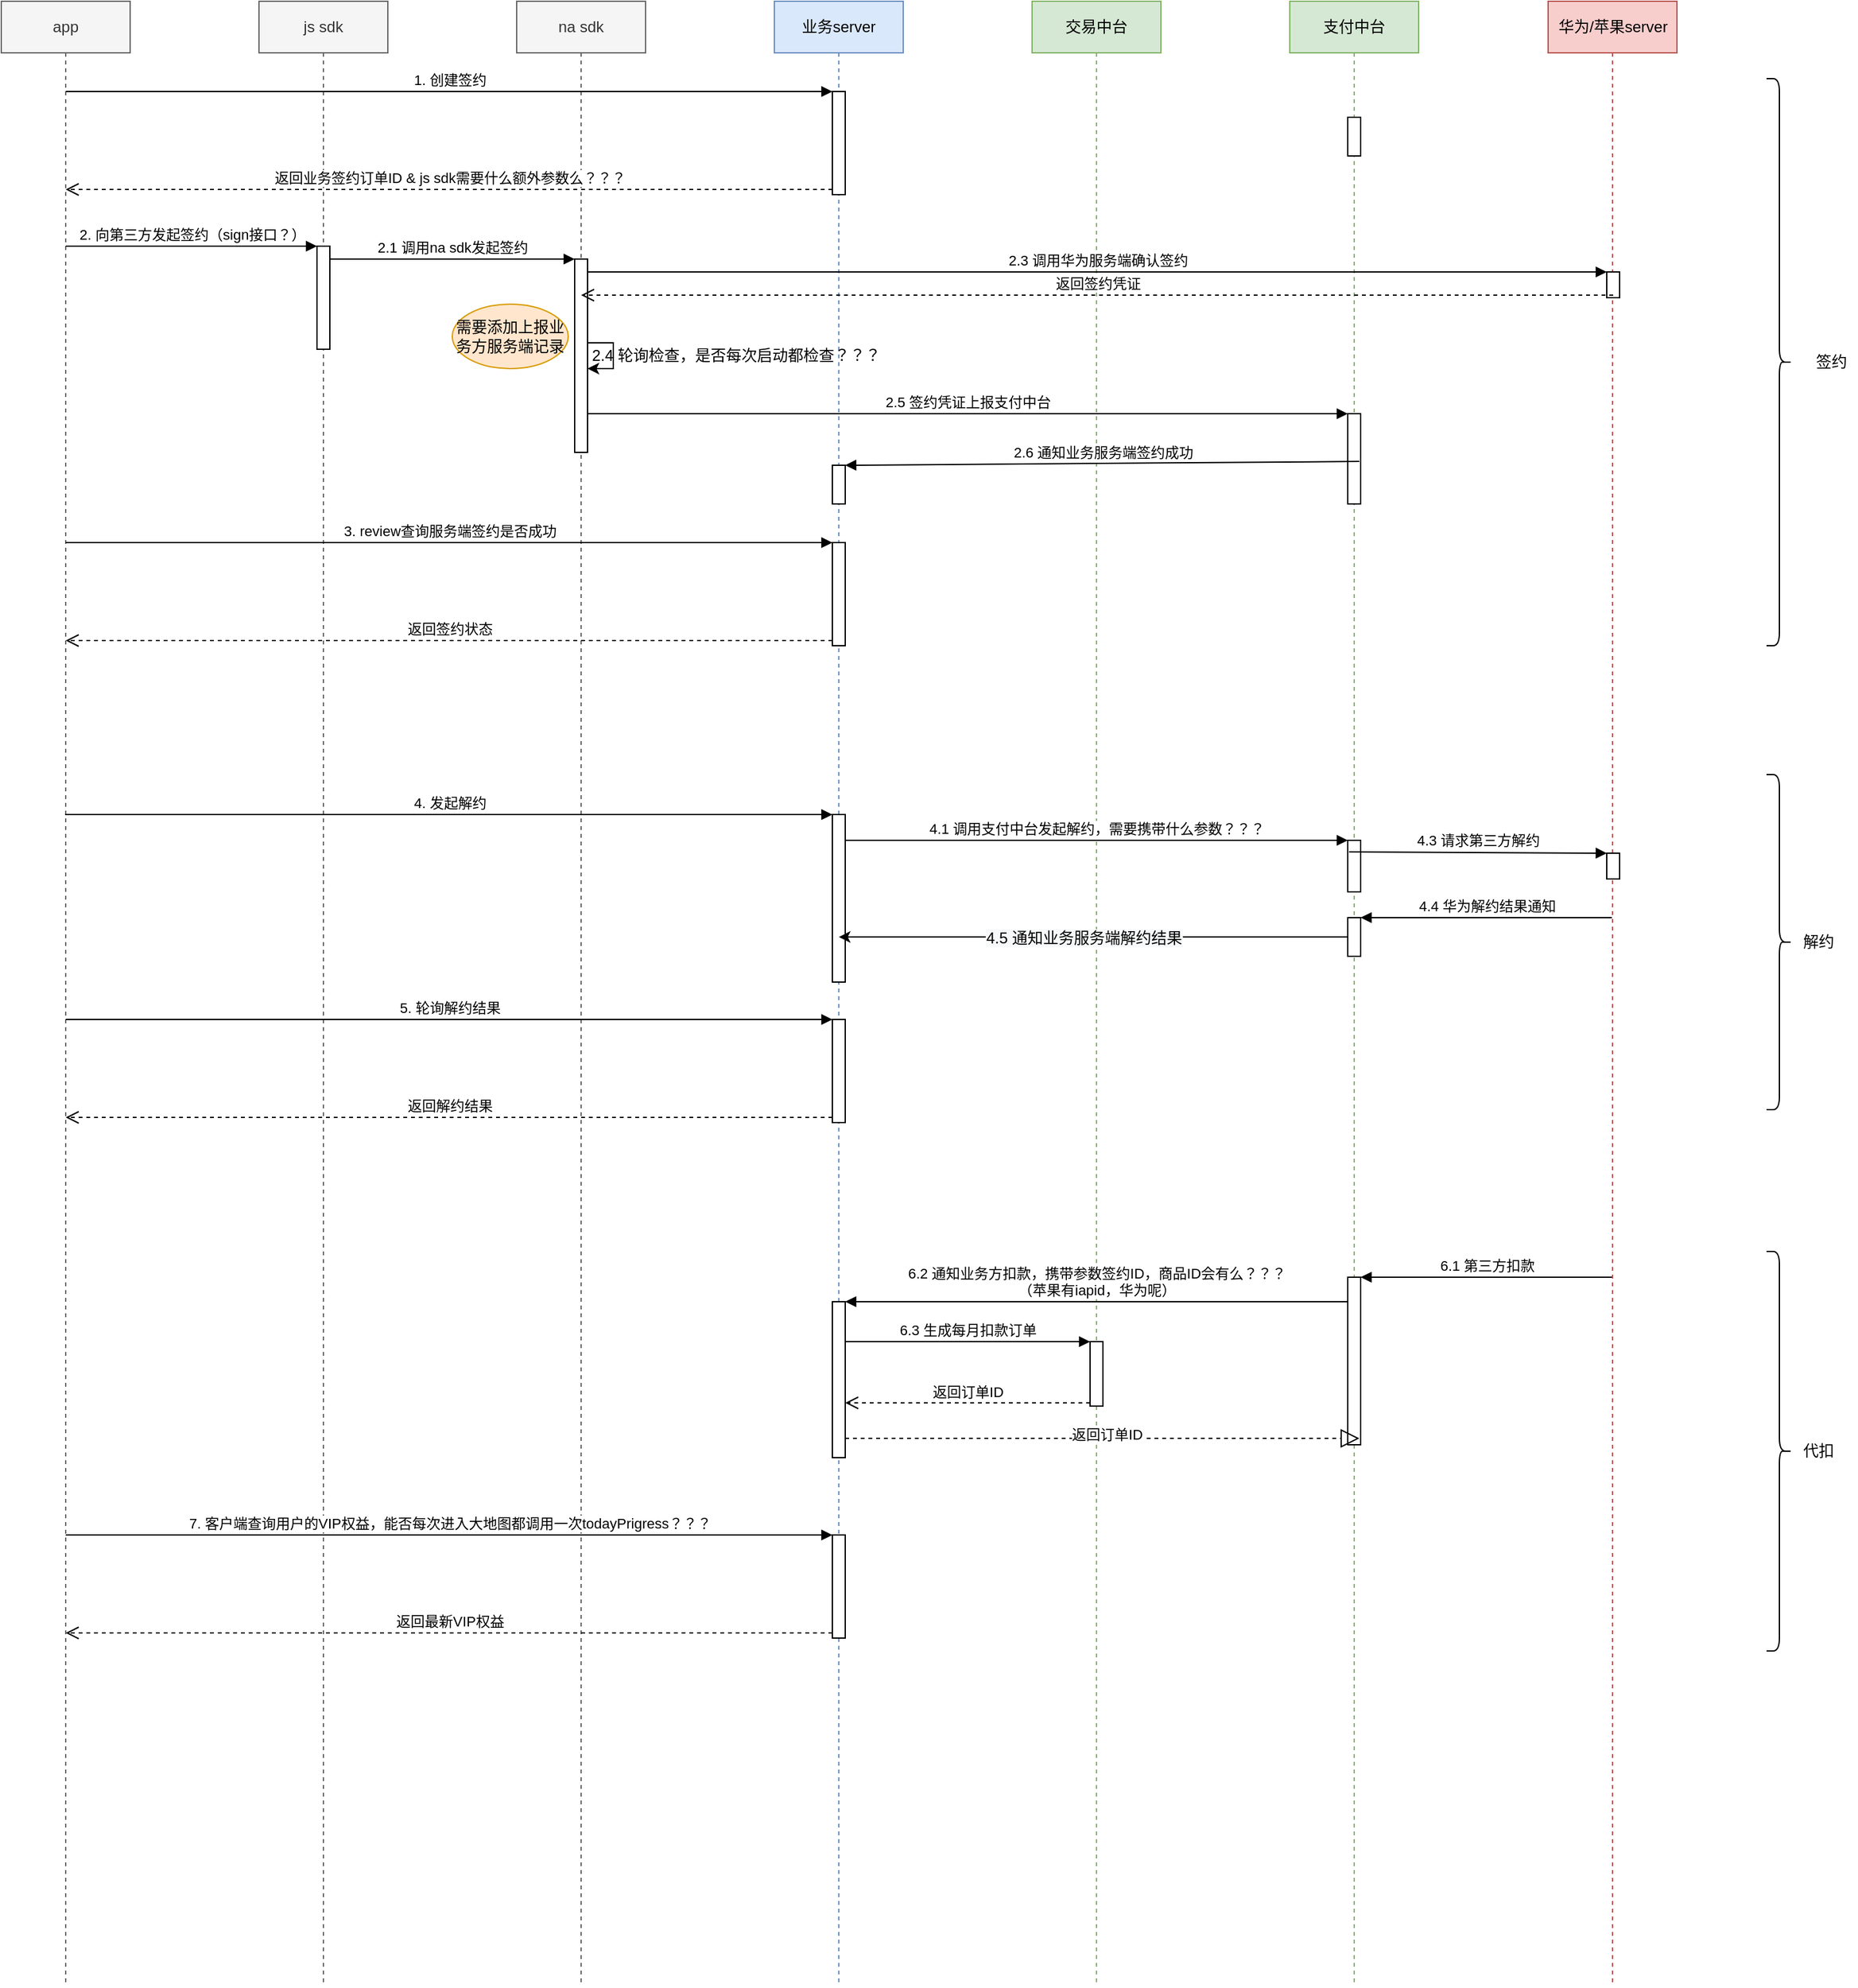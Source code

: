 <mxfile version="15.1.4" type="github">
  <diagram id="bgzZZHYhQTPhg7QTGfTD" name="Page-1">
    <mxGraphModel dx="1298" dy="840" grid="1" gridSize="10" guides="1" tooltips="1" connect="1" arrows="1" fold="1" page="1" pageScale="1" pageWidth="827" pageHeight="1169" math="0" shadow="0">
      <root>
        <mxCell id="0" />
        <mxCell id="1" parent="0" />
        <mxCell id="oVRuIWFX0pX_K5AUofUP-2" value="app" style="shape=umlLifeline;perimeter=lifelinePerimeter;whiteSpace=wrap;html=1;container=1;collapsible=0;recursiveResize=0;outlineConnect=0;fillColor=#f5f5f5;strokeColor=#666666;fontColor=#333333;" parent="1" vertex="1">
          <mxGeometry x="40" y="100" width="100" height="1540" as="geometry" />
        </mxCell>
        <mxCell id="oVRuIWFX0pX_K5AUofUP-3" value="js sdk" style="shape=umlLifeline;perimeter=lifelinePerimeter;whiteSpace=wrap;html=1;container=1;collapsible=0;recursiveResize=0;outlineConnect=0;fillColor=#f5f5f5;strokeColor=#666666;fontColor=#333333;" parent="1" vertex="1">
          <mxGeometry x="240" y="100" width="100" height="1540" as="geometry" />
        </mxCell>
        <mxCell id="oVRuIWFX0pX_K5AUofUP-18" value="" style="html=1;points=[];perimeter=orthogonalPerimeter;" parent="oVRuIWFX0pX_K5AUofUP-3" vertex="1">
          <mxGeometry x="45" y="190" width="10" height="80" as="geometry" />
        </mxCell>
        <mxCell id="oVRuIWFX0pX_K5AUofUP-4" value="na sdk" style="shape=umlLifeline;perimeter=lifelinePerimeter;whiteSpace=wrap;html=1;container=1;collapsible=0;recursiveResize=0;outlineConnect=0;fillColor=#f5f5f5;strokeColor=#666666;fontColor=#333333;" parent="1" vertex="1">
          <mxGeometry x="440" y="100" width="100" height="1540" as="geometry" />
        </mxCell>
        <mxCell id="oVRuIWFX0pX_K5AUofUP-21" value="" style="html=1;points=[];perimeter=orthogonalPerimeter;" parent="oVRuIWFX0pX_K5AUofUP-4" vertex="1">
          <mxGeometry x="45" y="200" width="10" height="150" as="geometry" />
        </mxCell>
        <mxCell id="oVRuIWFX0pX_K5AUofUP-32" style="edgeStyle=orthogonalEdgeStyle;rounded=0;orthogonalLoop=1;jettySize=auto;html=1;elbow=vertical;" parent="oVRuIWFX0pX_K5AUofUP-4" source="oVRuIWFX0pX_K5AUofUP-21" target="oVRuIWFX0pX_K5AUofUP-21" edge="1">
          <mxGeometry relative="1" as="geometry" />
        </mxCell>
        <mxCell id="oVRuIWFX0pX_K5AUofUP-5" value="业务server" style="shape=umlLifeline;perimeter=lifelinePerimeter;whiteSpace=wrap;html=1;container=1;collapsible=0;recursiveResize=0;outlineConnect=0;fillColor=#dae8fc;strokeColor=#6c8ebf;" parent="1" vertex="1">
          <mxGeometry x="640" y="100" width="100" height="1540" as="geometry" />
        </mxCell>
        <mxCell id="oVRuIWFX0pX_K5AUofUP-41" value="" style="html=1;points=[];perimeter=orthogonalPerimeter;" parent="oVRuIWFX0pX_K5AUofUP-5" vertex="1">
          <mxGeometry x="45" y="360" width="10" height="30" as="geometry" />
        </mxCell>
        <mxCell id="oVRuIWFX0pX_K5AUofUP-44" value="" style="html=1;points=[];perimeter=orthogonalPerimeter;" parent="oVRuIWFX0pX_K5AUofUP-5" vertex="1">
          <mxGeometry x="45" y="420" width="10" height="80" as="geometry" />
        </mxCell>
        <mxCell id="oVRuIWFX0pX_K5AUofUP-47" value="" style="html=1;points=[];perimeter=orthogonalPerimeter;" parent="oVRuIWFX0pX_K5AUofUP-5" vertex="1">
          <mxGeometry x="45" y="631" width="10" height="130" as="geometry" />
        </mxCell>
        <mxCell id="oVRuIWFX0pX_K5AUofUP-63" value="" style="html=1;points=[];perimeter=orthogonalPerimeter;" parent="oVRuIWFX0pX_K5AUofUP-5" vertex="1">
          <mxGeometry x="45" y="790" width="10" height="80" as="geometry" />
        </mxCell>
        <mxCell id="oVRuIWFX0pX_K5AUofUP-72" value="" style="html=1;points=[];perimeter=orthogonalPerimeter;" parent="oVRuIWFX0pX_K5AUofUP-5" vertex="1">
          <mxGeometry x="45" y="1009" width="10" height="121" as="geometry" />
        </mxCell>
        <mxCell id="oVRuIWFX0pX_K5AUofUP-80" value="" style="html=1;points=[];perimeter=orthogonalPerimeter;" parent="oVRuIWFX0pX_K5AUofUP-5" vertex="1">
          <mxGeometry x="45" y="1190" width="10" height="80" as="geometry" />
        </mxCell>
        <mxCell id="oVRuIWFX0pX_K5AUofUP-6" value="交易中台" style="shape=umlLifeline;perimeter=lifelinePerimeter;whiteSpace=wrap;html=1;container=1;collapsible=0;recursiveResize=0;outlineConnect=0;fillColor=#d5e8d4;strokeColor=#82b366;" parent="1" vertex="1">
          <mxGeometry x="840" y="100" width="100" height="1540" as="geometry" />
        </mxCell>
        <mxCell id="oVRuIWFX0pX_K5AUofUP-75" value="" style="html=1;points=[];perimeter=orthogonalPerimeter;" parent="oVRuIWFX0pX_K5AUofUP-6" vertex="1">
          <mxGeometry x="45" y="1040" width="10" height="50" as="geometry" />
        </mxCell>
        <mxCell id="oVRuIWFX0pX_K5AUofUP-7" value="支付中台" style="shape=umlLifeline;perimeter=lifelinePerimeter;whiteSpace=wrap;html=1;container=1;collapsible=0;recursiveResize=0;outlineConnect=0;fillColor=#d5e8d4;strokeColor=#82b366;" parent="1" vertex="1">
          <mxGeometry x="1040" y="100" width="100" height="1540" as="geometry" />
        </mxCell>
        <mxCell id="oVRuIWFX0pX_K5AUofUP-15" value="" style="html=1;points=[];perimeter=orthogonalPerimeter;" parent="oVRuIWFX0pX_K5AUofUP-7" vertex="1">
          <mxGeometry x="45" y="90" width="10" height="30" as="geometry" />
        </mxCell>
        <mxCell id="oVRuIWFX0pX_K5AUofUP-34" value="" style="html=1;points=[];perimeter=orthogonalPerimeter;" parent="oVRuIWFX0pX_K5AUofUP-7" vertex="1">
          <mxGeometry x="45" y="320" width="10" height="70" as="geometry" />
        </mxCell>
        <mxCell id="oVRuIWFX0pX_K5AUofUP-50" value="" style="html=1;points=[];perimeter=orthogonalPerimeter;" parent="oVRuIWFX0pX_K5AUofUP-7" vertex="1">
          <mxGeometry x="45" y="651" width="10" height="40" as="geometry" />
        </mxCell>
        <mxCell id="oVRuIWFX0pX_K5AUofUP-57" value="" style="html=1;points=[];perimeter=orthogonalPerimeter;" parent="oVRuIWFX0pX_K5AUofUP-7" vertex="1">
          <mxGeometry x="45" y="711" width="10" height="30" as="geometry" />
        </mxCell>
        <mxCell id="oVRuIWFX0pX_K5AUofUP-69" value="" style="html=1;points=[];perimeter=orthogonalPerimeter;" parent="oVRuIWFX0pX_K5AUofUP-7" vertex="1">
          <mxGeometry x="45" y="990" width="10" height="130" as="geometry" />
        </mxCell>
        <mxCell id="oVRuIWFX0pX_K5AUofUP-8" value="华为/苹果server" style="shape=umlLifeline;perimeter=lifelinePerimeter;whiteSpace=wrap;html=1;container=1;collapsible=0;recursiveResize=0;outlineConnect=0;fillColor=#f8cecc;strokeColor=#b85450;" parent="1" vertex="1">
          <mxGeometry x="1240.5" y="100" width="100" height="1540" as="geometry" />
        </mxCell>
        <mxCell id="oVRuIWFX0pX_K5AUofUP-24" value="" style="html=1;points=[];perimeter=orthogonalPerimeter;" parent="oVRuIWFX0pX_K5AUofUP-8" vertex="1">
          <mxGeometry x="45.5" y="210" width="10" height="20" as="geometry" />
        </mxCell>
        <mxCell id="oVRuIWFX0pX_K5AUofUP-53" value="" style="html=1;points=[];perimeter=orthogonalPerimeter;" parent="oVRuIWFX0pX_K5AUofUP-8" vertex="1">
          <mxGeometry x="45.5" y="661" width="10" height="20" as="geometry" />
        </mxCell>
        <mxCell id="oVRuIWFX0pX_K5AUofUP-9" value="" style="html=1;points=[];perimeter=orthogonalPerimeter;" parent="1" vertex="1">
          <mxGeometry x="685" y="170" width="10" height="80" as="geometry" />
        </mxCell>
        <mxCell id="oVRuIWFX0pX_K5AUofUP-10" value="1. 创建签约" style="html=1;verticalAlign=bottom;endArrow=block;entryX=0;entryY=0;" parent="1" source="oVRuIWFX0pX_K5AUofUP-2" target="oVRuIWFX0pX_K5AUofUP-9" edge="1">
          <mxGeometry relative="1" as="geometry">
            <mxPoint x="610" y="170" as="sourcePoint" />
          </mxGeometry>
        </mxCell>
        <mxCell id="oVRuIWFX0pX_K5AUofUP-11" value="返回业务签约订单ID &amp;amp; js sdk需要什么额外参数么？？？" style="html=1;verticalAlign=bottom;endArrow=open;dashed=1;endSize=8;exitX=0;exitY=0.95;" parent="1" source="oVRuIWFX0pX_K5AUofUP-9" target="oVRuIWFX0pX_K5AUofUP-2" edge="1">
          <mxGeometry relative="1" as="geometry">
            <mxPoint x="610" y="246" as="targetPoint" />
          </mxGeometry>
        </mxCell>
        <mxCell id="oVRuIWFX0pX_K5AUofUP-19" value="2. 向第三方发起签约（sign接口？）" style="html=1;verticalAlign=bottom;endArrow=block;entryX=0;entryY=0;" parent="1" source="oVRuIWFX0pX_K5AUofUP-2" target="oVRuIWFX0pX_K5AUofUP-18" edge="1">
          <mxGeometry relative="1" as="geometry">
            <mxPoint x="215" y="290" as="sourcePoint" />
          </mxGeometry>
        </mxCell>
        <mxCell id="oVRuIWFX0pX_K5AUofUP-22" value="2.1 调用na sdk发起签约" style="html=1;verticalAlign=bottom;endArrow=block;entryX=0;entryY=0;" parent="1" source="oVRuIWFX0pX_K5AUofUP-18" target="oVRuIWFX0pX_K5AUofUP-21" edge="1">
          <mxGeometry relative="1" as="geometry">
            <mxPoint x="310" y="300" as="sourcePoint" />
          </mxGeometry>
        </mxCell>
        <mxCell id="oVRuIWFX0pX_K5AUofUP-25" value="2.3 调用华为服务端确认签约" style="html=1;verticalAlign=bottom;endArrow=block;entryX=0;entryY=0;" parent="1" source="oVRuIWFX0pX_K5AUofUP-21" target="oVRuIWFX0pX_K5AUofUP-24" edge="1">
          <mxGeometry relative="1" as="geometry">
            <mxPoint x="1216" y="310" as="sourcePoint" />
          </mxGeometry>
        </mxCell>
        <mxCell id="oVRuIWFX0pX_K5AUofUP-26" value="返回签约凭证" style="html=1;verticalAlign=bottom;endArrow=open;dashed=1;endSize=8;exitX=0.5;exitY=0.9;exitDx=0;exitDy=0;exitPerimeter=0;" parent="1" source="oVRuIWFX0pX_K5AUofUP-24" target="oVRuIWFX0pX_K5AUofUP-4" edge="1">
          <mxGeometry relative="1" as="geometry">
            <mxPoint x="1216" y="386" as="targetPoint" />
            <mxPoint x="1291" y="386" as="sourcePoint" />
          </mxGeometry>
        </mxCell>
        <mxCell id="oVRuIWFX0pX_K5AUofUP-33" value="2.4 轮询检查，是否每次启动都检查？？？" style="text;html=1;align=center;verticalAlign=middle;resizable=0;points=[];autosize=1;strokeColor=none;" parent="1" vertex="1">
          <mxGeometry x="490" y="365" width="240" height="20" as="geometry" />
        </mxCell>
        <mxCell id="oVRuIWFX0pX_K5AUofUP-35" value="2.5 签约凭证上报支付中台" style="html=1;verticalAlign=bottom;endArrow=block;entryX=0;entryY=0;" parent="1" source="oVRuIWFX0pX_K5AUofUP-21" target="oVRuIWFX0pX_K5AUofUP-34" edge="1">
          <mxGeometry relative="1" as="geometry">
            <mxPoint x="1015" y="420" as="sourcePoint" />
          </mxGeometry>
        </mxCell>
        <mxCell id="oVRuIWFX0pX_K5AUofUP-37" value="需要添加上报业务方服务端记录" style="ellipse;whiteSpace=wrap;html=1;fillColor=#ffe6cc;strokeColor=#d79b00;" parent="1" vertex="1">
          <mxGeometry x="390" y="335" width="90" height="50" as="geometry" />
        </mxCell>
        <mxCell id="oVRuIWFX0pX_K5AUofUP-42" value="2.6 通知业务服务端签约成功" style="html=1;verticalAlign=bottom;endArrow=block;entryX=1;entryY=0;exitX=0.9;exitY=0.529;exitDx=0;exitDy=0;exitPerimeter=0;" parent="1" source="oVRuIWFX0pX_K5AUofUP-34" target="oVRuIWFX0pX_K5AUofUP-41" edge="1">
          <mxGeometry relative="1" as="geometry">
            <mxPoint x="755" y="460" as="sourcePoint" />
          </mxGeometry>
        </mxCell>
        <mxCell id="oVRuIWFX0pX_K5AUofUP-45" value="3. review查询服务端签约是否成功" style="html=1;verticalAlign=bottom;endArrow=block;entryX=0;entryY=0;" parent="1" source="oVRuIWFX0pX_K5AUofUP-2" target="oVRuIWFX0pX_K5AUofUP-44" edge="1">
          <mxGeometry relative="1" as="geometry">
            <mxPoint x="615" y="520" as="sourcePoint" />
          </mxGeometry>
        </mxCell>
        <mxCell id="oVRuIWFX0pX_K5AUofUP-46" value="返回签约状态" style="html=1;verticalAlign=bottom;endArrow=open;dashed=1;endSize=8;exitX=0;exitY=0.95;" parent="1" source="oVRuIWFX0pX_K5AUofUP-44" target="oVRuIWFX0pX_K5AUofUP-2" edge="1">
          <mxGeometry relative="1" as="geometry">
            <mxPoint x="615" y="596" as="targetPoint" />
          </mxGeometry>
        </mxCell>
        <mxCell id="oVRuIWFX0pX_K5AUofUP-48" value="4. 发起解约" style="html=1;verticalAlign=bottom;endArrow=block;entryX=0;entryY=0;" parent="1" target="oVRuIWFX0pX_K5AUofUP-47" edge="1">
          <mxGeometry relative="1" as="geometry">
            <mxPoint x="89.5" y="731" as="sourcePoint" />
          </mxGeometry>
        </mxCell>
        <mxCell id="oVRuIWFX0pX_K5AUofUP-51" value="4.1 调用支付中台发起解约，需要携带什么参数？？？" style="html=1;verticalAlign=bottom;endArrow=block;entryX=0;entryY=0;" parent="1" source="oVRuIWFX0pX_K5AUofUP-47" target="oVRuIWFX0pX_K5AUofUP-50" edge="1">
          <mxGeometry relative="1" as="geometry">
            <mxPoint x="1015" y="751" as="sourcePoint" />
          </mxGeometry>
        </mxCell>
        <mxCell id="oVRuIWFX0pX_K5AUofUP-54" value="4.3 请求第三方解约" style="html=1;verticalAlign=bottom;endArrow=block;entryX=0;entryY=0;exitX=0.1;exitY=0.225;exitDx=0;exitDy=0;exitPerimeter=0;" parent="1" source="oVRuIWFX0pX_K5AUofUP-50" target="oVRuIWFX0pX_K5AUofUP-53" edge="1">
          <mxGeometry relative="1" as="geometry">
            <mxPoint x="1216" y="771" as="sourcePoint" />
          </mxGeometry>
        </mxCell>
        <mxCell id="oVRuIWFX0pX_K5AUofUP-58" value="4.4 华为解约结果通知" style="html=1;verticalAlign=bottom;endArrow=block;entryX=1;entryY=0;" parent="1" target="oVRuIWFX0pX_K5AUofUP-57" edge="1">
          <mxGeometry relative="1" as="geometry">
            <mxPoint x="1290" y="811" as="sourcePoint" />
          </mxGeometry>
        </mxCell>
        <mxCell id="oVRuIWFX0pX_K5AUofUP-60" style="edgeStyle=orthogonalEdgeStyle;rounded=0;orthogonalLoop=1;jettySize=auto;html=1;entryX=0.5;entryY=0.731;entryDx=0;entryDy=0;entryPerimeter=0;" parent="1" source="oVRuIWFX0pX_K5AUofUP-57" target="oVRuIWFX0pX_K5AUofUP-47" edge="1">
          <mxGeometry relative="1" as="geometry" />
        </mxCell>
        <mxCell id="oVRuIWFX0pX_K5AUofUP-62" value="&lt;span style=&quot;font-size: 12px ; background-color: rgb(248 , 249 , 250)&quot;&gt;4.5 通知业务服务端解约结果&lt;/span&gt;" style="edgeLabel;html=1;align=center;verticalAlign=middle;resizable=0;points=[];" parent="oVRuIWFX0pX_K5AUofUP-60" vertex="1" connectable="0">
          <mxGeometry x="0.038" y="1" relative="1" as="geometry">
            <mxPoint as="offset" />
          </mxGeometry>
        </mxCell>
        <mxCell id="oVRuIWFX0pX_K5AUofUP-64" value="5. 轮询解约结果" style="html=1;verticalAlign=bottom;endArrow=block;entryX=0;entryY=0;" parent="1" source="oVRuIWFX0pX_K5AUofUP-2" target="oVRuIWFX0pX_K5AUofUP-63" edge="1">
          <mxGeometry relative="1" as="geometry">
            <mxPoint x="615" y="890" as="sourcePoint" />
          </mxGeometry>
        </mxCell>
        <mxCell id="oVRuIWFX0pX_K5AUofUP-65" value="返回解约结果" style="html=1;verticalAlign=bottom;endArrow=open;dashed=1;endSize=8;exitX=0;exitY=0.95;" parent="1" source="oVRuIWFX0pX_K5AUofUP-63" target="oVRuIWFX0pX_K5AUofUP-2" edge="1">
          <mxGeometry relative="1" as="geometry">
            <mxPoint x="615" y="966" as="targetPoint" />
          </mxGeometry>
        </mxCell>
        <mxCell id="oVRuIWFX0pX_K5AUofUP-70" value="6.1 第三方扣款" style="html=1;verticalAlign=bottom;endArrow=block;entryX=1;entryY=0;" parent="1" source="oVRuIWFX0pX_K5AUofUP-8" target="oVRuIWFX0pX_K5AUofUP-69" edge="1">
          <mxGeometry relative="1" as="geometry">
            <mxPoint x="1155" y="1090" as="sourcePoint" />
          </mxGeometry>
        </mxCell>
        <mxCell id="oVRuIWFX0pX_K5AUofUP-73" value="6.2 通知业务方扣款，携带参数签约ID，商品ID会有么？？？&lt;br&gt;（苹果有iapid，华为呢）" style="html=1;verticalAlign=bottom;endArrow=block;entryX=1;entryY=0;" parent="1" source="oVRuIWFX0pX_K5AUofUP-69" target="oVRuIWFX0pX_K5AUofUP-72" edge="1">
          <mxGeometry relative="1" as="geometry">
            <mxPoint x="955" y="1109" as="sourcePoint" />
          </mxGeometry>
        </mxCell>
        <mxCell id="oVRuIWFX0pX_K5AUofUP-76" value="6.3 生成每月扣款订单" style="html=1;verticalAlign=bottom;endArrow=block;entryX=0;entryY=0;" parent="1" source="oVRuIWFX0pX_K5AUofUP-72" target="oVRuIWFX0pX_K5AUofUP-75" edge="1">
          <mxGeometry relative="1" as="geometry">
            <mxPoint x="815" y="1140" as="sourcePoint" />
          </mxGeometry>
        </mxCell>
        <mxCell id="oVRuIWFX0pX_K5AUofUP-77" value="返回订单ID" style="html=1;verticalAlign=bottom;endArrow=open;dashed=1;endSize=8;exitX=0;exitY=0.95;" parent="1" source="oVRuIWFX0pX_K5AUofUP-75" target="oVRuIWFX0pX_K5AUofUP-72" edge="1">
          <mxGeometry relative="1" as="geometry">
            <mxPoint x="815" y="1216" as="targetPoint" />
          </mxGeometry>
        </mxCell>
        <mxCell id="oVRuIWFX0pX_K5AUofUP-78" value="" style="endArrow=block;dashed=1;endFill=0;endSize=12;html=1;entryX=0.9;entryY=0.962;entryDx=0;entryDy=0;entryPerimeter=0;" parent="1" source="oVRuIWFX0pX_K5AUofUP-72" target="oVRuIWFX0pX_K5AUofUP-69" edge="1">
          <mxGeometry width="160" relative="1" as="geometry">
            <mxPoint x="710" y="1220" as="sourcePoint" />
            <mxPoint x="870" y="1220" as="targetPoint" />
          </mxGeometry>
        </mxCell>
        <mxCell id="oVRuIWFX0pX_K5AUofUP-79" value="返回订单ID" style="edgeLabel;html=1;align=center;verticalAlign=middle;resizable=0;points=[];" parent="oVRuIWFX0pX_K5AUofUP-78" vertex="1" connectable="0">
          <mxGeometry x="0.018" y="3" relative="1" as="geometry">
            <mxPoint as="offset" />
          </mxGeometry>
        </mxCell>
        <mxCell id="oVRuIWFX0pX_K5AUofUP-81" value="7. 客户端查询用户的VIP权益，能否每次进入大地图都调用一次todayPrigress？？？" style="html=1;verticalAlign=bottom;endArrow=block;entryX=0;entryY=0;" parent="1" source="oVRuIWFX0pX_K5AUofUP-2" target="oVRuIWFX0pX_K5AUofUP-80" edge="1">
          <mxGeometry relative="1" as="geometry">
            <mxPoint x="615" y="1290" as="sourcePoint" />
          </mxGeometry>
        </mxCell>
        <mxCell id="oVRuIWFX0pX_K5AUofUP-82" value="返回最新VIP权益" style="html=1;verticalAlign=bottom;endArrow=open;dashed=1;endSize=8;exitX=0;exitY=0.95;" parent="1" source="oVRuIWFX0pX_K5AUofUP-80" target="oVRuIWFX0pX_K5AUofUP-2" edge="1">
          <mxGeometry relative="1" as="geometry">
            <mxPoint x="615" y="1366" as="targetPoint" />
          </mxGeometry>
        </mxCell>
        <mxCell id="oVRuIWFX0pX_K5AUofUP-83" value="" style="shape=curlyBracket;whiteSpace=wrap;html=1;rounded=1;flipH=1;" parent="1" vertex="1">
          <mxGeometry x="1410" y="160" width="20" height="440" as="geometry" />
        </mxCell>
        <mxCell id="oVRuIWFX0pX_K5AUofUP-84" value="签约" style="text;html=1;align=center;verticalAlign=middle;resizable=0;points=[];autosize=1;strokeColor=none;" parent="1" vertex="1">
          <mxGeometry x="1440" y="370" width="40" height="20" as="geometry" />
        </mxCell>
        <mxCell id="oVRuIWFX0pX_K5AUofUP-85" value="" style="shape=curlyBracket;whiteSpace=wrap;html=1;rounded=1;flipH=1;" parent="1" vertex="1">
          <mxGeometry x="1410" y="700" width="20" height="260" as="geometry" />
        </mxCell>
        <mxCell id="oVRuIWFX0pX_K5AUofUP-86" value="解约" style="text;html=1;align=center;verticalAlign=middle;resizable=0;points=[];autosize=1;strokeColor=none;" parent="1" vertex="1">
          <mxGeometry x="1430" y="820" width="40" height="20" as="geometry" />
        </mxCell>
        <mxCell id="oVRuIWFX0pX_K5AUofUP-87" value="" style="shape=curlyBracket;whiteSpace=wrap;html=1;rounded=1;flipH=1;" parent="1" vertex="1">
          <mxGeometry x="1410" y="1070" width="20" height="310" as="geometry" />
        </mxCell>
        <mxCell id="oVRuIWFX0pX_K5AUofUP-88" value="代扣" style="text;html=1;align=center;verticalAlign=middle;resizable=0;points=[];autosize=1;strokeColor=none;" parent="1" vertex="1">
          <mxGeometry x="1430" y="1215" width="40" height="20" as="geometry" />
        </mxCell>
      </root>
    </mxGraphModel>
  </diagram>
</mxfile>
